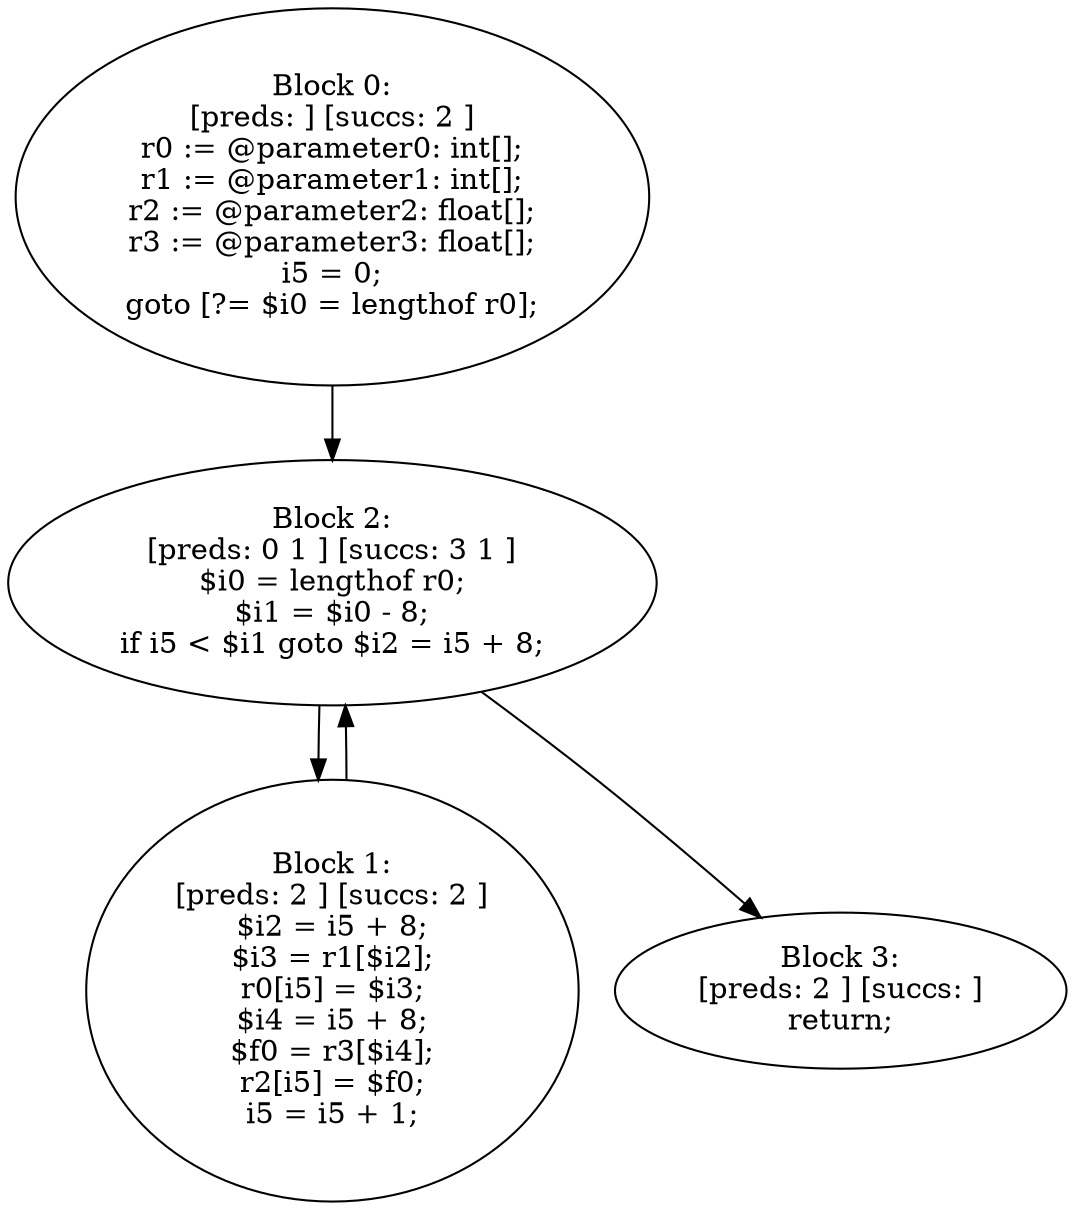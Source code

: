 digraph "unitGraph" {
    "Block 0:
[preds: ] [succs: 2 ]
r0 := @parameter0: int[];
r1 := @parameter1: int[];
r2 := @parameter2: float[];
r3 := @parameter3: float[];
i5 = 0;
goto [?= $i0 = lengthof r0];
"
    "Block 1:
[preds: 2 ] [succs: 2 ]
$i2 = i5 + 8;
$i3 = r1[$i2];
r0[i5] = $i3;
$i4 = i5 + 8;
$f0 = r3[$i4];
r2[i5] = $f0;
i5 = i5 + 1;
"
    "Block 2:
[preds: 0 1 ] [succs: 3 1 ]
$i0 = lengthof r0;
$i1 = $i0 - 8;
if i5 < $i1 goto $i2 = i5 + 8;
"
    "Block 3:
[preds: 2 ] [succs: ]
return;
"
    "Block 0:
[preds: ] [succs: 2 ]
r0 := @parameter0: int[];
r1 := @parameter1: int[];
r2 := @parameter2: float[];
r3 := @parameter3: float[];
i5 = 0;
goto [?= $i0 = lengthof r0];
"->"Block 2:
[preds: 0 1 ] [succs: 3 1 ]
$i0 = lengthof r0;
$i1 = $i0 - 8;
if i5 < $i1 goto $i2 = i5 + 8;
";
    "Block 1:
[preds: 2 ] [succs: 2 ]
$i2 = i5 + 8;
$i3 = r1[$i2];
r0[i5] = $i3;
$i4 = i5 + 8;
$f0 = r3[$i4];
r2[i5] = $f0;
i5 = i5 + 1;
"->"Block 2:
[preds: 0 1 ] [succs: 3 1 ]
$i0 = lengthof r0;
$i1 = $i0 - 8;
if i5 < $i1 goto $i2 = i5 + 8;
";
    "Block 2:
[preds: 0 1 ] [succs: 3 1 ]
$i0 = lengthof r0;
$i1 = $i0 - 8;
if i5 < $i1 goto $i2 = i5 + 8;
"->"Block 3:
[preds: 2 ] [succs: ]
return;
";
    "Block 2:
[preds: 0 1 ] [succs: 3 1 ]
$i0 = lengthof r0;
$i1 = $i0 - 8;
if i5 < $i1 goto $i2 = i5 + 8;
"->"Block 1:
[preds: 2 ] [succs: 2 ]
$i2 = i5 + 8;
$i3 = r1[$i2];
r0[i5] = $i3;
$i4 = i5 + 8;
$f0 = r3[$i4];
r2[i5] = $f0;
i5 = i5 + 1;
";
}
